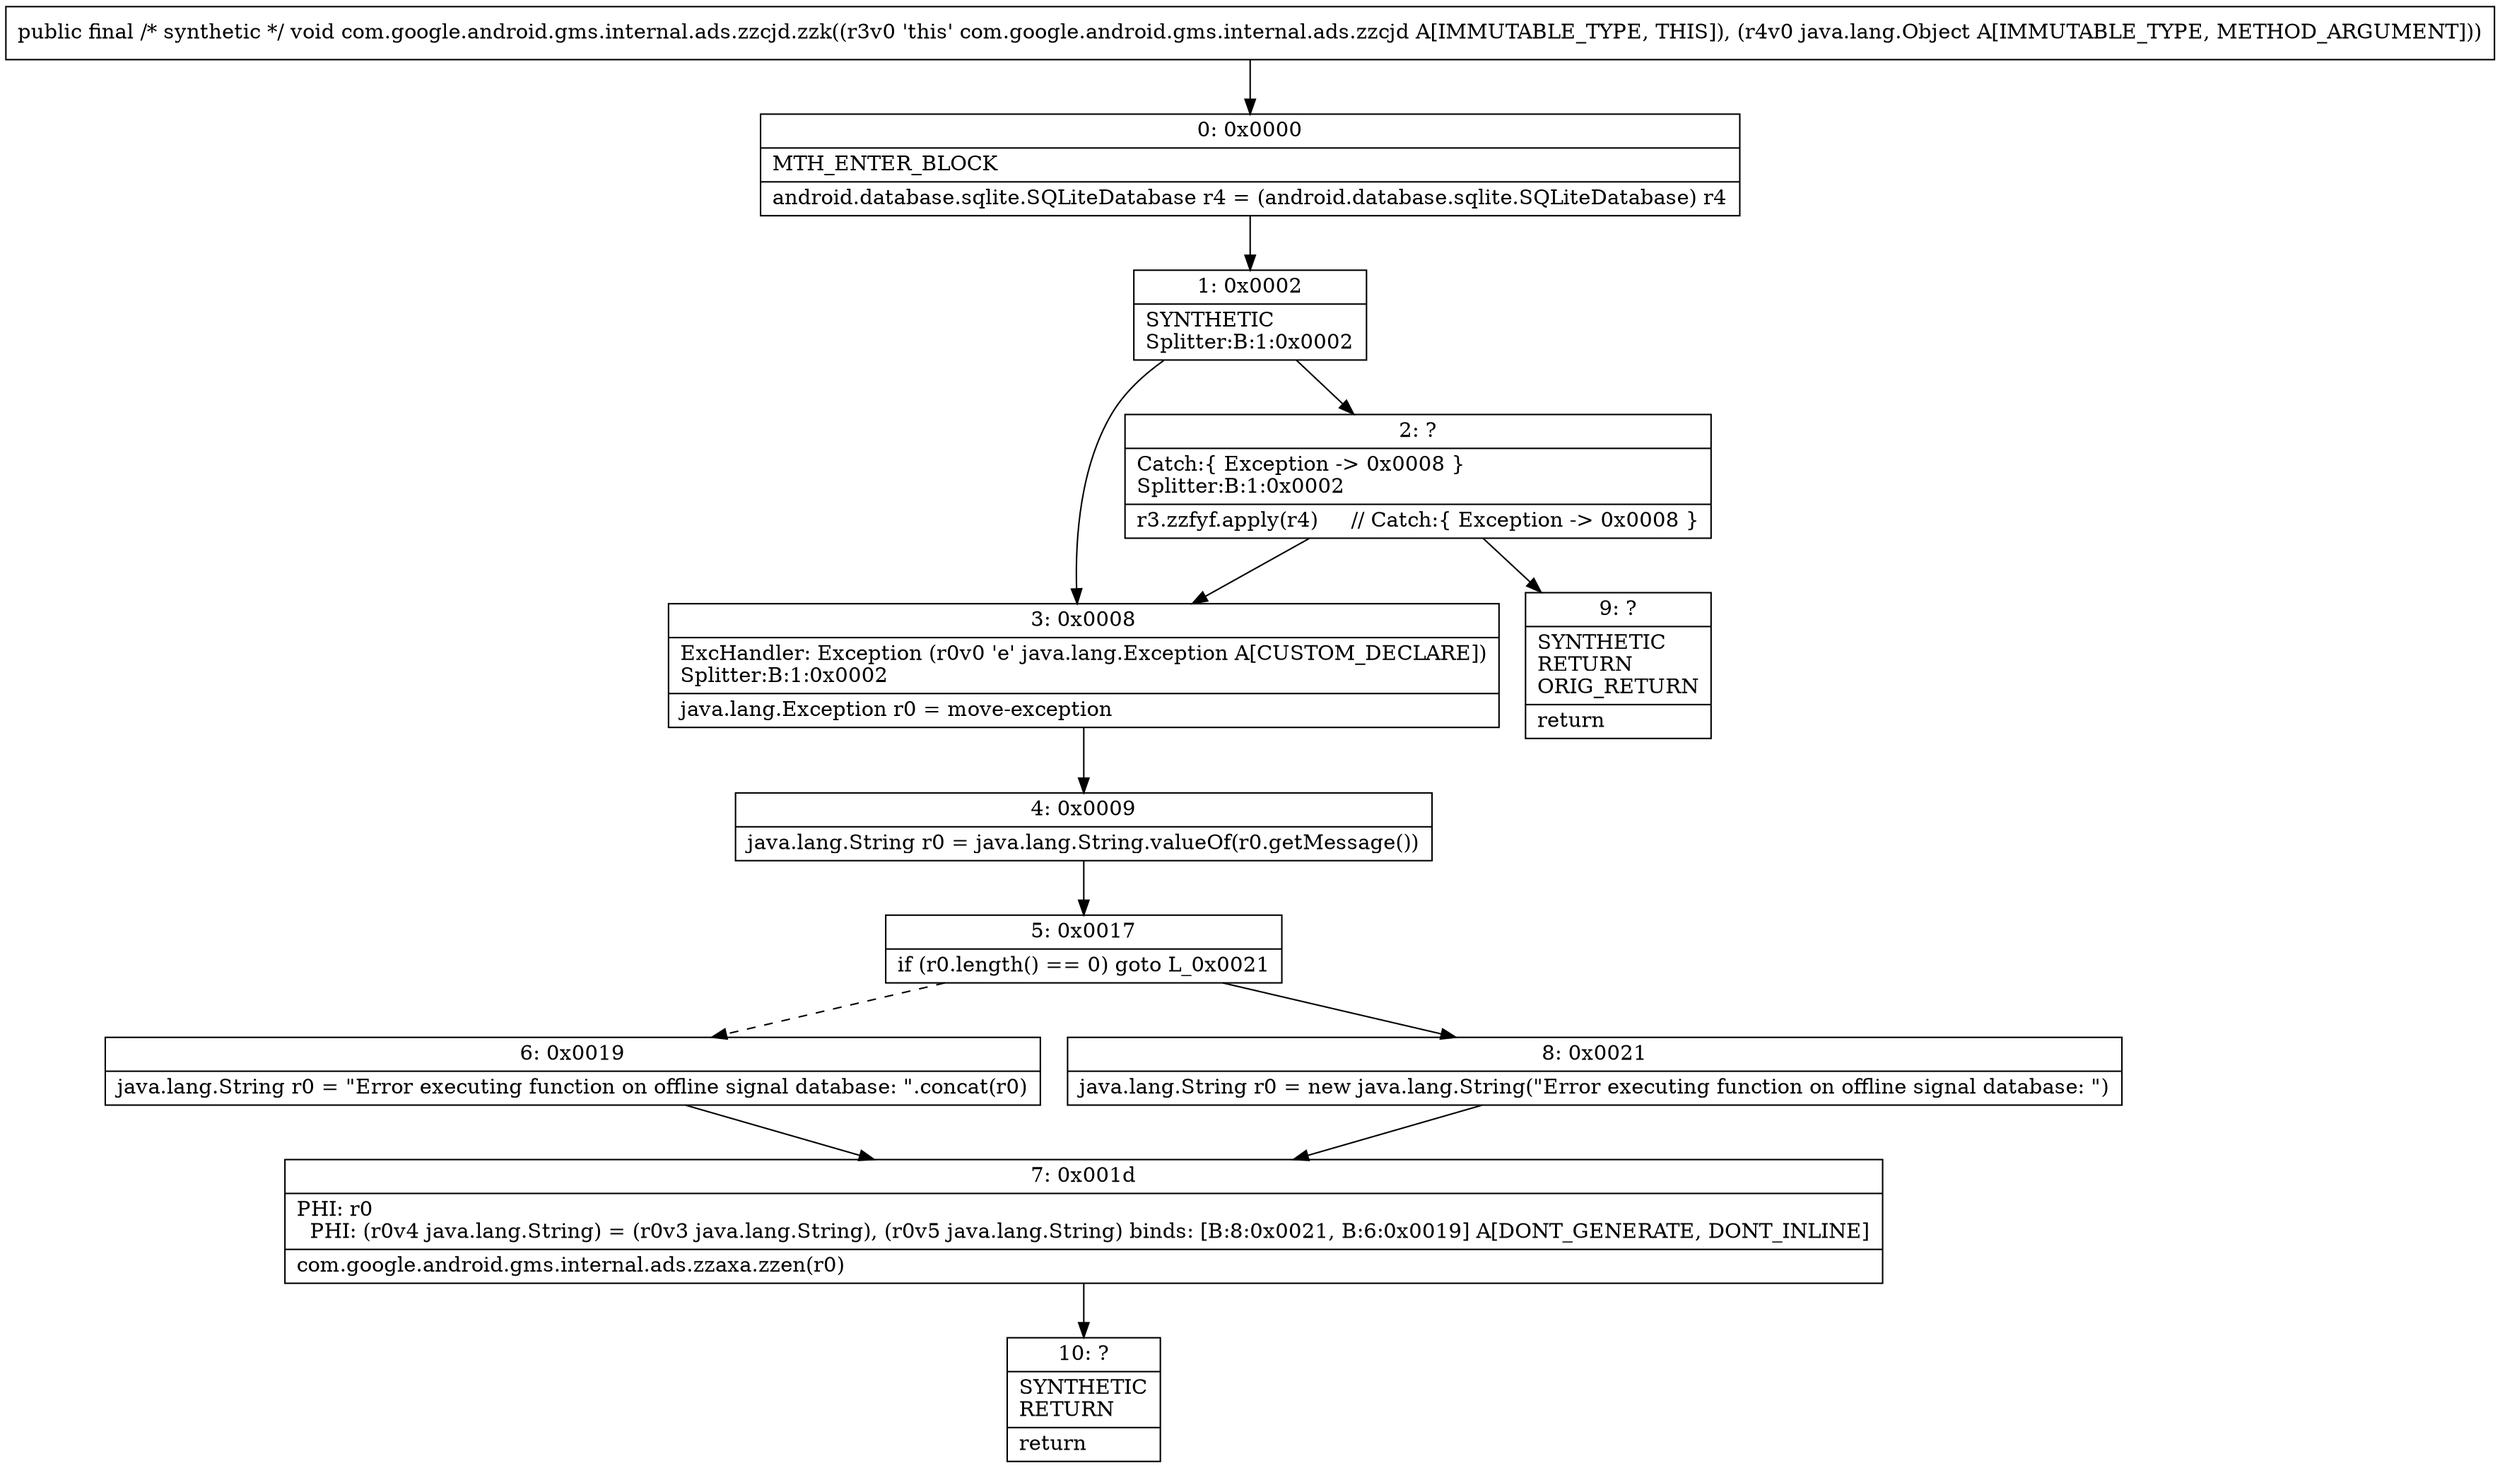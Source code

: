 digraph "CFG forcom.google.android.gms.internal.ads.zzcjd.zzk(Ljava\/lang\/Object;)V" {
Node_0 [shape=record,label="{0\:\ 0x0000|MTH_ENTER_BLOCK\l|android.database.sqlite.SQLiteDatabase r4 = (android.database.sqlite.SQLiteDatabase) r4\l}"];
Node_1 [shape=record,label="{1\:\ 0x0002|SYNTHETIC\lSplitter:B:1:0x0002\l}"];
Node_2 [shape=record,label="{2\:\ ?|Catch:\{ Exception \-\> 0x0008 \}\lSplitter:B:1:0x0002\l|r3.zzfyf.apply(r4)     \/\/ Catch:\{ Exception \-\> 0x0008 \}\l}"];
Node_3 [shape=record,label="{3\:\ 0x0008|ExcHandler: Exception (r0v0 'e' java.lang.Exception A[CUSTOM_DECLARE])\lSplitter:B:1:0x0002\l|java.lang.Exception r0 = move\-exception\l}"];
Node_4 [shape=record,label="{4\:\ 0x0009|java.lang.String r0 = java.lang.String.valueOf(r0.getMessage())\l}"];
Node_5 [shape=record,label="{5\:\ 0x0017|if (r0.length() == 0) goto L_0x0021\l}"];
Node_6 [shape=record,label="{6\:\ 0x0019|java.lang.String r0 = \"Error executing function on offline signal database: \".concat(r0)\l}"];
Node_7 [shape=record,label="{7\:\ 0x001d|PHI: r0 \l  PHI: (r0v4 java.lang.String) = (r0v3 java.lang.String), (r0v5 java.lang.String) binds: [B:8:0x0021, B:6:0x0019] A[DONT_GENERATE, DONT_INLINE]\l|com.google.android.gms.internal.ads.zzaxa.zzen(r0)\l}"];
Node_8 [shape=record,label="{8\:\ 0x0021|java.lang.String r0 = new java.lang.String(\"Error executing function on offline signal database: \")\l}"];
Node_9 [shape=record,label="{9\:\ ?|SYNTHETIC\lRETURN\lORIG_RETURN\l|return\l}"];
Node_10 [shape=record,label="{10\:\ ?|SYNTHETIC\lRETURN\l|return\l}"];
MethodNode[shape=record,label="{public final \/* synthetic *\/ void com.google.android.gms.internal.ads.zzcjd.zzk((r3v0 'this' com.google.android.gms.internal.ads.zzcjd A[IMMUTABLE_TYPE, THIS]), (r4v0 java.lang.Object A[IMMUTABLE_TYPE, METHOD_ARGUMENT])) }"];
MethodNode -> Node_0;
Node_0 -> Node_1;
Node_1 -> Node_2;
Node_1 -> Node_3;
Node_2 -> Node_3;
Node_2 -> Node_9;
Node_3 -> Node_4;
Node_4 -> Node_5;
Node_5 -> Node_6[style=dashed];
Node_5 -> Node_8;
Node_6 -> Node_7;
Node_7 -> Node_10;
Node_8 -> Node_7;
}

